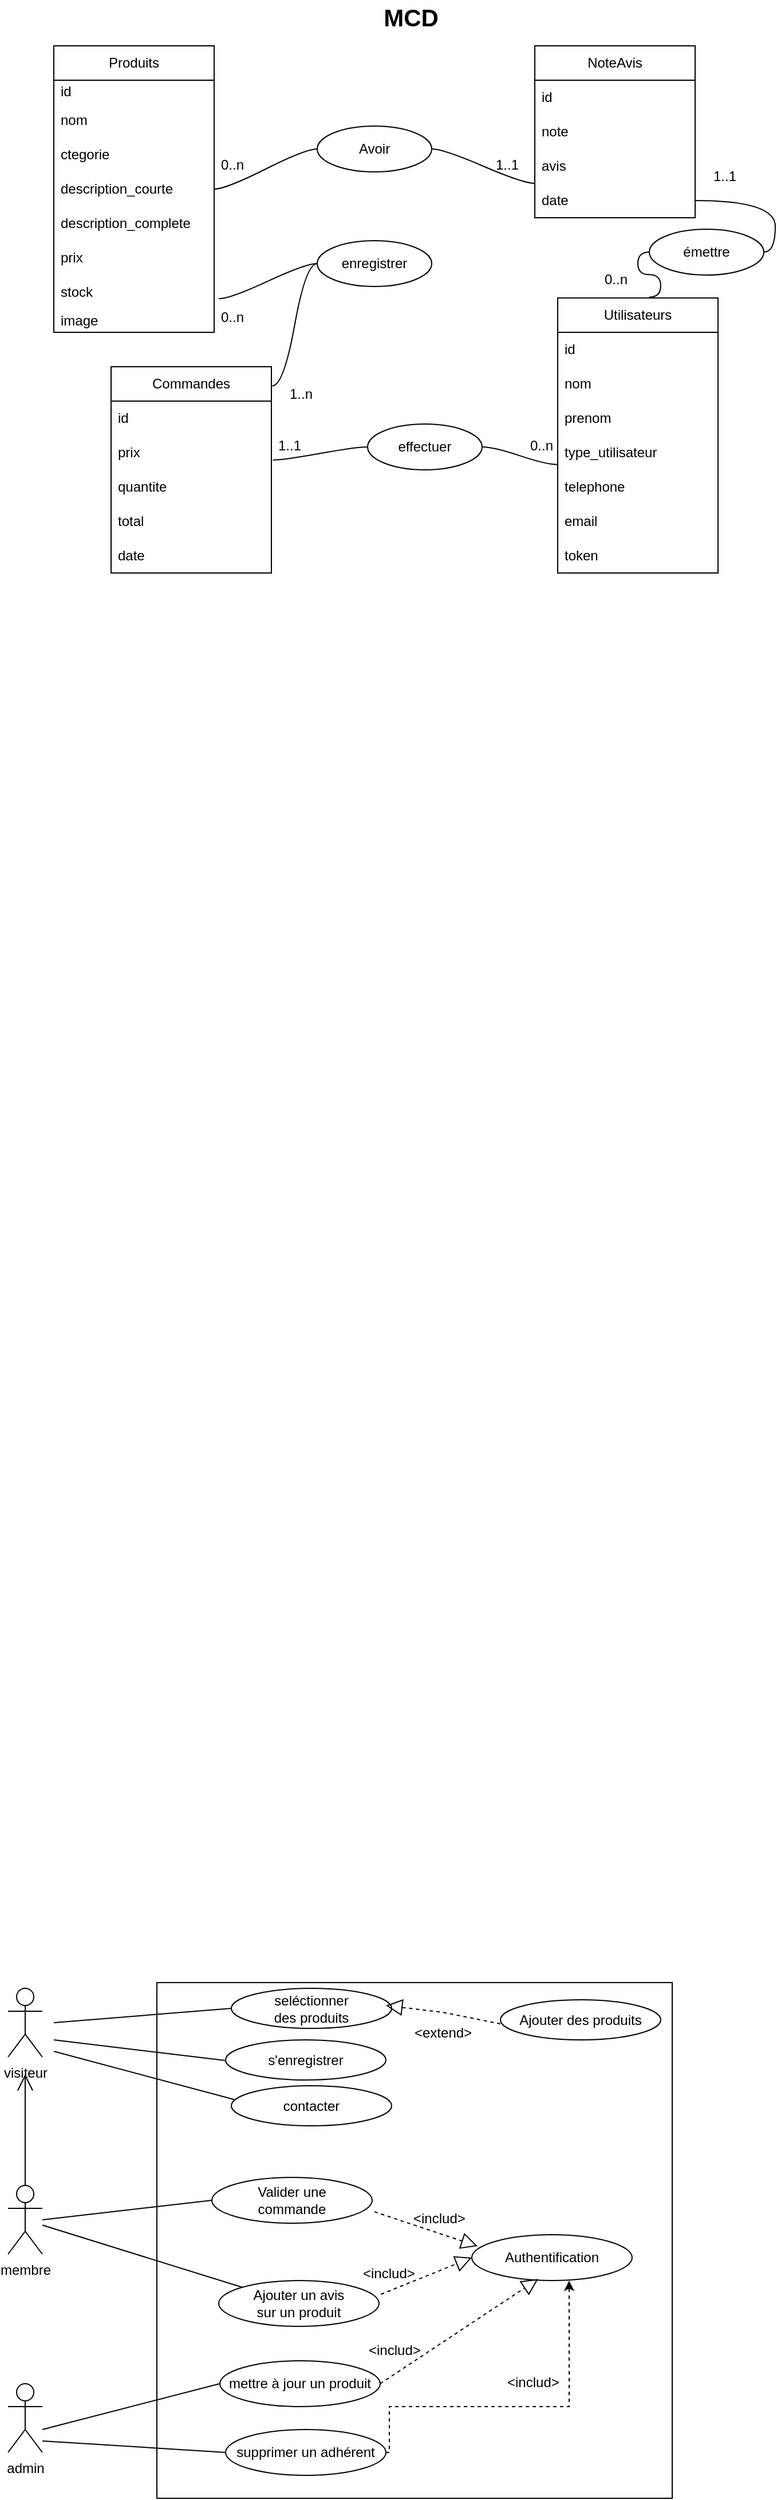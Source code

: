 <mxfile version="23.1.6" type="device">
  <diagram name="Page-1" id="rT7v-CfY6fRUVeZvGnfL">
    <mxGraphModel dx="1042" dy="1738" grid="1" gridSize="10" guides="1" tooltips="1" connect="1" arrows="1" fold="1" page="1" pageScale="1" pageWidth="827" pageHeight="1169" math="0" shadow="0">
      <root>
        <mxCell id="0" />
        <mxCell id="1" parent="0" />
        <mxCell id="Q1NeRL6iemB3Z1dB65Ai-72" value="" style="whiteSpace=wrap;html=1;aspect=fixed;" parent="1" vertex="1">
          <mxGeometry x="170" y="580" width="450" height="450" as="geometry" />
        </mxCell>
        <mxCell id="Q1NeRL6iemB3Z1dB65Ai-81" value="visiteur" style="shape=umlActor;verticalLabelPosition=bottom;verticalAlign=top;html=1;" parent="1" vertex="1">
          <mxGeometry x="40" y="585" width="30" height="60" as="geometry" />
        </mxCell>
        <mxCell id="Q1NeRL6iemB3Z1dB65Ai-83" value="membre&lt;br&gt;" style="shape=umlActor;verticalLabelPosition=bottom;verticalAlign=top;html=1;" parent="1" vertex="1">
          <mxGeometry x="40" y="757" width="30" height="60" as="geometry" />
        </mxCell>
        <mxCell id="Q1NeRL6iemB3Z1dB65Ai-86" value="seléctionner&lt;br&gt;des produits" style="ellipse;whiteSpace=wrap;html=1;" parent="1" vertex="1">
          <mxGeometry x="235" y="585" width="140" height="35" as="geometry" />
        </mxCell>
        <mxCell id="Q1NeRL6iemB3Z1dB65Ai-87" value="Valider une&lt;br&gt;commande" style="ellipse;whiteSpace=wrap;html=1;" parent="1" vertex="1">
          <mxGeometry x="218" y="750" width="140" height="40" as="geometry" />
        </mxCell>
        <mxCell id="Q1NeRL6iemB3Z1dB65Ai-89" value="" style="endArrow=none;html=1;rounded=0;entryX=0;entryY=0.5;entryDx=0;entryDy=0;" parent="1" target="Q1NeRL6iemB3Z1dB65Ai-86" edge="1">
          <mxGeometry relative="1" as="geometry">
            <mxPoint x="80" y="615" as="sourcePoint" />
            <mxPoint x="220" y="690" as="targetPoint" />
          </mxGeometry>
        </mxCell>
        <mxCell id="Q1NeRL6iemB3Z1dB65Ai-91" value="" style="endArrow=none;html=1;rounded=0;entryX=0;entryY=0.5;entryDx=0;entryDy=0;" parent="1" target="Q1NeRL6iemB3Z1dB65Ai-87" edge="1">
          <mxGeometry relative="1" as="geometry">
            <mxPoint x="70" y="787" as="sourcePoint" />
            <mxPoint x="235" y="729.5" as="targetPoint" />
          </mxGeometry>
        </mxCell>
        <mxCell id="Q1NeRL6iemB3Z1dB65Ai-92" value="admin" style="shape=umlActor;verticalLabelPosition=bottom;verticalAlign=top;html=1;" parent="1" vertex="1">
          <mxGeometry x="40" y="930" width="30" height="60" as="geometry" />
        </mxCell>
        <mxCell id="Q1NeRL6iemB3Z1dB65Ai-98" value="mettre à jour un produit&lt;br&gt;" style="ellipse;whiteSpace=wrap;html=1;" parent="1" vertex="1">
          <mxGeometry x="225" y="910" width="140" height="40" as="geometry" />
        </mxCell>
        <mxCell id="Q1NeRL6iemB3Z1dB65Ai-99" value="" style="endArrow=none;html=1;rounded=0;entryX=0;entryY=0.5;entryDx=0;entryDy=0;" parent="1" target="Q1NeRL6iemB3Z1dB65Ai-98" edge="1">
          <mxGeometry relative="1" as="geometry">
            <mxPoint x="70" y="970" as="sourcePoint" />
            <mxPoint x="230" y="850" as="targetPoint" />
          </mxGeometry>
        </mxCell>
        <mxCell id="Q1NeRL6iemB3Z1dB65Ai-132" style="edgeStyle=orthogonalEdgeStyle;rounded=0;orthogonalLoop=1;jettySize=auto;html=1;entryX=0.8;entryY=0.578;entryDx=0;entryDy=0;entryPerimeter=0;exitX=1;exitY=0.5;exitDx=0;exitDy=0;dashed=1;" parent="1" source="Q1NeRL6iemB3Z1dB65Ai-101" target="Q1NeRL6iemB3Z1dB65Ai-72" edge="1">
          <mxGeometry relative="1" as="geometry">
            <Array as="points">
              <mxPoint x="373" y="990" />
              <mxPoint x="373" y="950" />
              <mxPoint x="530" y="950" />
            </Array>
          </mxGeometry>
        </mxCell>
        <mxCell id="Q1NeRL6iemB3Z1dB65Ai-101" value="supprimer un adhérent" style="ellipse;whiteSpace=wrap;html=1;" parent="1" vertex="1">
          <mxGeometry x="230" y="970" width="140" height="40" as="geometry" />
        </mxCell>
        <mxCell id="Q1NeRL6iemB3Z1dB65Ai-102" value="" style="endArrow=none;html=1;rounded=0;exitX=1;exitY=0.833;exitDx=0;exitDy=0;exitPerimeter=0;entryX=0;entryY=0.5;entryDx=0;entryDy=0;" parent="1" source="Q1NeRL6iemB3Z1dB65Ai-92" target="Q1NeRL6iemB3Z1dB65Ai-101" edge="1">
          <mxGeometry relative="1" as="geometry">
            <mxPoint x="80" y="870" as="sourcePoint" />
            <mxPoint x="240" y="900" as="targetPoint" />
          </mxGeometry>
        </mxCell>
        <mxCell id="Q1NeRL6iemB3Z1dB65Ai-103" value="Authentification" style="ellipse;whiteSpace=wrap;html=1;" parent="1" vertex="1">
          <mxGeometry x="445" y="800" width="140" height="40" as="geometry" />
        </mxCell>
        <mxCell id="Q1NeRL6iemB3Z1dB65Ai-104" value="" style="endArrow=block;dashed=1;endFill=0;endSize=12;html=1;rounded=0;" parent="1" edge="1">
          <mxGeometry width="160" relative="1" as="geometry">
            <mxPoint x="360" y="780" as="sourcePoint" />
            <mxPoint x="450" y="810" as="targetPoint" />
          </mxGeometry>
        </mxCell>
        <mxCell id="Q1NeRL6iemB3Z1dB65Ai-105" value="&amp;lt;includ&amp;gt;" style="text;strokeColor=none;fillColor=none;spacingLeft=4;spacingRight=4;overflow=hidden;rotatable=0;points=[[0,0.5],[1,0.5]];portConstraint=eastwest;fontSize=12;whiteSpace=wrap;html=1;" parent="1" vertex="1">
          <mxGeometry x="388" y="772" width="56" height="30" as="geometry" />
        </mxCell>
        <mxCell id="Q1NeRL6iemB3Z1dB65Ai-106" value="" style="endArrow=block;dashed=1;endFill=0;endSize=12;html=1;rounded=0;entryX=0.414;entryY=0.967;entryDx=0;entryDy=0;entryPerimeter=0;exitX=1;exitY=0.5;exitDx=0;exitDy=0;" parent="1" source="Q1NeRL6iemB3Z1dB65Ai-98" target="Q1NeRL6iemB3Z1dB65Ai-103" edge="1">
          <mxGeometry width="160" relative="1" as="geometry">
            <mxPoint x="370" y="840" as="sourcePoint" />
            <mxPoint x="470" y="780" as="targetPoint" />
            <Array as="points" />
          </mxGeometry>
        </mxCell>
        <mxCell id="Q1NeRL6iemB3Z1dB65Ai-108" value="&amp;lt;includ&amp;gt;" style="text;strokeColor=none;fillColor=none;spacingLeft=4;spacingRight=4;overflow=hidden;rotatable=0;points=[[0,0.5],[1,0.5]];portConstraint=eastwest;fontSize=12;whiteSpace=wrap;html=1;" parent="1" vertex="1">
          <mxGeometry x="349" y="887" width="56" height="30" as="geometry" />
        </mxCell>
        <mxCell id="Q1NeRL6iemB3Z1dB65Ai-109" value="&amp;lt;includ&amp;gt;" style="text;strokeColor=none;fillColor=none;spacingLeft=4;spacingRight=4;overflow=hidden;rotatable=0;points=[[0,0.5],[1,0.5]];portConstraint=eastwest;fontSize=12;whiteSpace=wrap;html=1;" parent="1" vertex="1">
          <mxGeometry x="470" y="915" width="56" height="30" as="geometry" />
        </mxCell>
        <mxCell id="Q1NeRL6iemB3Z1dB65Ai-111" value="s&#39;enregistrer" style="ellipse;whiteSpace=wrap;html=1;" parent="1" vertex="1">
          <mxGeometry x="230" y="630" width="140" height="35" as="geometry" />
        </mxCell>
        <mxCell id="Q1NeRL6iemB3Z1dB65Ai-112" value="contacter" style="ellipse;whiteSpace=wrap;html=1;" parent="1" vertex="1">
          <mxGeometry x="235" y="670" width="140" height="35" as="geometry" />
        </mxCell>
        <mxCell id="Q1NeRL6iemB3Z1dB65Ai-113" value="" style="endArrow=none;html=1;rounded=0;" parent="1" edge="1">
          <mxGeometry relative="1" as="geometry">
            <mxPoint x="80" y="630" as="sourcePoint" />
            <mxPoint x="230" y="648" as="targetPoint" />
          </mxGeometry>
        </mxCell>
        <mxCell id="Q1NeRL6iemB3Z1dB65Ai-114" value="" style="endArrow=none;html=1;rounded=0;entryX=0.017;entryY=0.343;entryDx=0;entryDy=0;entryPerimeter=0;" parent="1" target="Q1NeRL6iemB3Z1dB65Ai-112" edge="1">
          <mxGeometry relative="1" as="geometry">
            <mxPoint x="80" y="640" as="sourcePoint" />
            <mxPoint x="255" y="623" as="targetPoint" />
          </mxGeometry>
        </mxCell>
        <mxCell id="Q1NeRL6iemB3Z1dB65Ai-115" value="" style="endArrow=open;endFill=1;endSize=12;html=1;rounded=0;exitX=0.5;exitY=0;exitDx=0;exitDy=0;exitPerimeter=0;" parent="1" source="Q1NeRL6iemB3Z1dB65Ai-83" edge="1">
          <mxGeometry width="160" relative="1" as="geometry">
            <mxPoint x="54" y="720" as="sourcePoint" />
            <mxPoint x="55" y="660" as="targetPoint" />
          </mxGeometry>
        </mxCell>
        <mxCell id="Q1NeRL6iemB3Z1dB65Ai-118" value="Ajouter un avis&lt;br&gt;sur un produit" style="ellipse;whiteSpace=wrap;html=1;" parent="1" vertex="1">
          <mxGeometry x="224" y="840" width="140" height="40" as="geometry" />
        </mxCell>
        <mxCell id="Q1NeRL6iemB3Z1dB65Ai-119" value="" style="endArrow=none;html=1;rounded=0;entryX=0;entryY=0;entryDx=0;entryDy=0;" parent="1" source="Q1NeRL6iemB3Z1dB65Ai-83" target="Q1NeRL6iemB3Z1dB65Ai-118" edge="1">
          <mxGeometry relative="1" as="geometry">
            <mxPoint x="81" y="789" as="sourcePoint" />
            <mxPoint x="228" y="750" as="targetPoint" />
          </mxGeometry>
        </mxCell>
        <mxCell id="Q1NeRL6iemB3Z1dB65Ai-120" value="&amp;lt;includ&amp;gt;" style="text;strokeColor=none;fillColor=none;spacingLeft=4;spacingRight=4;overflow=hidden;rotatable=0;points=[[0,0.5],[1,0.5]];portConstraint=eastwest;fontSize=12;whiteSpace=wrap;html=1;" parent="1" vertex="1">
          <mxGeometry x="344" y="820" width="56" height="30" as="geometry" />
        </mxCell>
        <mxCell id="Q1NeRL6iemB3Z1dB65Ai-121" value="" style="endArrow=block;dashed=1;endFill=0;endSize=12;html=1;rounded=0;exitX=1.012;exitY=0.3;exitDx=0;exitDy=0;exitPerimeter=0;entryX=0;entryY=0.5;entryDx=0;entryDy=0;" parent="1" source="Q1NeRL6iemB3Z1dB65Ai-118" target="Q1NeRL6iemB3Z1dB65Ai-103" edge="1">
          <mxGeometry width="160" relative="1" as="geometry">
            <mxPoint x="300" y="870" as="sourcePoint" />
            <mxPoint x="400" y="780" as="targetPoint" />
            <Array as="points" />
          </mxGeometry>
        </mxCell>
        <mxCell id="Q1NeRL6iemB3Z1dB65Ai-124" value="Ajouter des produits" style="ellipse;whiteSpace=wrap;html=1;" parent="1" vertex="1">
          <mxGeometry x="470" y="595" width="140" height="35" as="geometry" />
        </mxCell>
        <mxCell id="Q1NeRL6iemB3Z1dB65Ai-125" value="&amp;lt;extend&amp;gt;" style="text;strokeColor=none;fillColor=none;spacingLeft=4;spacingRight=4;overflow=hidden;rotatable=0;points=[[0,0.5],[1,0.5]];portConstraint=eastwest;fontSize=12;whiteSpace=wrap;html=1;" parent="1" vertex="1">
          <mxGeometry x="389" y="610" width="61" height="30" as="geometry" />
        </mxCell>
        <mxCell id="Q1NeRL6iemB3Z1dB65Ai-130" value="" style="endArrow=block;dashed=1;endFill=0;endSize=12;html=1;rounded=0;" parent="1" edge="1">
          <mxGeometry width="160" relative="1" as="geometry">
            <mxPoint x="470" y="616" as="sourcePoint" />
            <mxPoint x="370" y="600" as="targetPoint" />
            <Array as="points">
              <mxPoint x="420" y="606" />
            </Array>
          </mxGeometry>
        </mxCell>
        <mxCell id="LPIL-vZghZbP_RCuR63S-381" value="Produits" style="swimlane;fontStyle=0;childLayout=stackLayout;horizontal=1;startSize=30;horizontalStack=0;resizeParent=1;resizeParentMax=0;resizeLast=0;collapsible=1;marginBottom=0;whiteSpace=wrap;html=1;" vertex="1" parent="1">
          <mxGeometry x="80" y="-1110" width="140" height="250" as="geometry" />
        </mxCell>
        <mxCell id="LPIL-vZghZbP_RCuR63S-382" value="id" style="text;strokeColor=none;fillColor=none;align=left;verticalAlign=middle;spacingLeft=4;spacingRight=4;overflow=hidden;points=[[0,0.5],[1,0.5]];portConstraint=eastwest;rotatable=0;whiteSpace=wrap;html=1;" vertex="1" parent="LPIL-vZghZbP_RCuR63S-381">
          <mxGeometry y="30" width="140" height="20" as="geometry" />
        </mxCell>
        <mxCell id="LPIL-vZghZbP_RCuR63S-383" value="nom" style="text;strokeColor=none;fillColor=none;align=left;verticalAlign=middle;spacingLeft=4;spacingRight=4;overflow=hidden;points=[[0,0.5],[1,0.5]];portConstraint=eastwest;rotatable=0;whiteSpace=wrap;html=1;" vertex="1" parent="LPIL-vZghZbP_RCuR63S-381">
          <mxGeometry y="50" width="140" height="30" as="geometry" />
        </mxCell>
        <mxCell id="LPIL-vZghZbP_RCuR63S-384" value="ctegorie" style="text;strokeColor=none;fillColor=none;align=left;verticalAlign=middle;spacingLeft=4;spacingRight=4;overflow=hidden;points=[[0,0.5],[1,0.5]];portConstraint=eastwest;rotatable=0;whiteSpace=wrap;html=1;" vertex="1" parent="LPIL-vZghZbP_RCuR63S-381">
          <mxGeometry y="80" width="140" height="30" as="geometry" />
        </mxCell>
        <mxCell id="LPIL-vZghZbP_RCuR63S-385" value="description_courte&lt;br&gt;" style="text;strokeColor=none;fillColor=none;align=left;verticalAlign=middle;spacingLeft=4;spacingRight=4;overflow=hidden;points=[[0,0.5],[1,0.5]];portConstraint=eastwest;rotatable=0;whiteSpace=wrap;html=1;" vertex="1" parent="LPIL-vZghZbP_RCuR63S-381">
          <mxGeometry y="110" width="140" height="30" as="geometry" />
        </mxCell>
        <mxCell id="LPIL-vZghZbP_RCuR63S-386" value="description_complete" style="text;strokeColor=none;fillColor=none;align=left;verticalAlign=middle;spacingLeft=4;spacingRight=4;overflow=hidden;points=[[0,0.5],[1,0.5]];portConstraint=eastwest;rotatable=0;whiteSpace=wrap;html=1;" vertex="1" parent="LPIL-vZghZbP_RCuR63S-381">
          <mxGeometry y="140" width="140" height="30" as="geometry" />
        </mxCell>
        <mxCell id="LPIL-vZghZbP_RCuR63S-387" value="prix" style="text;strokeColor=none;fillColor=none;align=left;verticalAlign=middle;spacingLeft=4;spacingRight=4;overflow=hidden;points=[[0,0.5],[1,0.5]];portConstraint=eastwest;rotatable=0;whiteSpace=wrap;html=1;" vertex="1" parent="LPIL-vZghZbP_RCuR63S-381">
          <mxGeometry y="170" width="140" height="30" as="geometry" />
        </mxCell>
        <mxCell id="LPIL-vZghZbP_RCuR63S-388" value="stock" style="text;strokeColor=none;fillColor=none;align=left;verticalAlign=middle;spacingLeft=4;spacingRight=4;overflow=hidden;points=[[0,0.5],[1,0.5]];portConstraint=eastwest;rotatable=0;whiteSpace=wrap;html=1;" vertex="1" parent="LPIL-vZghZbP_RCuR63S-381">
          <mxGeometry y="200" width="140" height="30" as="geometry" />
        </mxCell>
        <mxCell id="LPIL-vZghZbP_RCuR63S-389" value="image" style="text;strokeColor=none;fillColor=none;align=left;verticalAlign=middle;spacingLeft=4;spacingRight=4;overflow=hidden;points=[[0,0.5],[1,0.5]];portConstraint=eastwest;rotatable=0;whiteSpace=wrap;html=1;" vertex="1" parent="LPIL-vZghZbP_RCuR63S-381">
          <mxGeometry y="230" width="140" height="20" as="geometry" />
        </mxCell>
        <mxCell id="LPIL-vZghZbP_RCuR63S-390" value="Utilisateurs" style="swimlane;fontStyle=0;childLayout=stackLayout;horizontal=1;startSize=30;horizontalStack=0;resizeParent=1;resizeParentMax=0;resizeLast=0;collapsible=1;marginBottom=0;whiteSpace=wrap;html=1;" vertex="1" parent="1">
          <mxGeometry x="520" y="-890" width="140" height="240" as="geometry" />
        </mxCell>
        <mxCell id="LPIL-vZghZbP_RCuR63S-391" value="id" style="text;strokeColor=none;fillColor=none;align=left;verticalAlign=middle;spacingLeft=4;spacingRight=4;overflow=hidden;points=[[0,0.5],[1,0.5]];portConstraint=eastwest;rotatable=0;whiteSpace=wrap;html=1;" vertex="1" parent="LPIL-vZghZbP_RCuR63S-390">
          <mxGeometry y="30" width="140" height="30" as="geometry" />
        </mxCell>
        <mxCell id="LPIL-vZghZbP_RCuR63S-392" value="nom" style="text;strokeColor=none;fillColor=none;align=left;verticalAlign=middle;spacingLeft=4;spacingRight=4;overflow=hidden;points=[[0,0.5],[1,0.5]];portConstraint=eastwest;rotatable=0;whiteSpace=wrap;html=1;" vertex="1" parent="LPIL-vZghZbP_RCuR63S-390">
          <mxGeometry y="60" width="140" height="30" as="geometry" />
        </mxCell>
        <mxCell id="LPIL-vZghZbP_RCuR63S-393" value="prenom" style="text;strokeColor=none;fillColor=none;align=left;verticalAlign=middle;spacingLeft=4;spacingRight=4;overflow=hidden;points=[[0,0.5],[1,0.5]];portConstraint=eastwest;rotatable=0;whiteSpace=wrap;html=1;" vertex="1" parent="LPIL-vZghZbP_RCuR63S-390">
          <mxGeometry y="90" width="140" height="30" as="geometry" />
        </mxCell>
        <mxCell id="LPIL-vZghZbP_RCuR63S-394" value="type_utilisateur" style="text;strokeColor=none;fillColor=none;align=left;verticalAlign=middle;spacingLeft=4;spacingRight=4;overflow=hidden;points=[[0,0.5],[1,0.5]];portConstraint=eastwest;rotatable=0;whiteSpace=wrap;html=1;" vertex="1" parent="LPIL-vZghZbP_RCuR63S-390">
          <mxGeometry y="120" width="140" height="30" as="geometry" />
        </mxCell>
        <mxCell id="LPIL-vZghZbP_RCuR63S-395" value="telephone" style="text;strokeColor=none;fillColor=none;align=left;verticalAlign=middle;spacingLeft=4;spacingRight=4;overflow=hidden;points=[[0,0.5],[1,0.5]];portConstraint=eastwest;rotatable=0;whiteSpace=wrap;html=1;" vertex="1" parent="LPIL-vZghZbP_RCuR63S-390">
          <mxGeometry y="150" width="140" height="30" as="geometry" />
        </mxCell>
        <mxCell id="LPIL-vZghZbP_RCuR63S-396" value="email" style="text;strokeColor=none;fillColor=none;align=left;verticalAlign=middle;spacingLeft=4;spacingRight=4;overflow=hidden;points=[[0,0.5],[1,0.5]];portConstraint=eastwest;rotatable=0;whiteSpace=wrap;html=1;" vertex="1" parent="LPIL-vZghZbP_RCuR63S-390">
          <mxGeometry y="180" width="140" height="30" as="geometry" />
        </mxCell>
        <mxCell id="LPIL-vZghZbP_RCuR63S-397" value="token" style="text;strokeColor=none;fillColor=none;align=left;verticalAlign=middle;spacingLeft=4;spacingRight=4;overflow=hidden;points=[[0,0.5],[1,0.5]];portConstraint=eastwest;rotatable=0;whiteSpace=wrap;html=1;" vertex="1" parent="LPIL-vZghZbP_RCuR63S-390">
          <mxGeometry y="210" width="140" height="30" as="geometry" />
        </mxCell>
        <mxCell id="LPIL-vZghZbP_RCuR63S-398" value="NoteAvis" style="swimlane;fontStyle=0;childLayout=stackLayout;horizontal=1;startSize=30;horizontalStack=0;resizeParent=1;resizeParentMax=0;resizeLast=0;collapsible=1;marginBottom=0;whiteSpace=wrap;html=1;" vertex="1" parent="1">
          <mxGeometry x="500" y="-1110" width="140" height="150" as="geometry" />
        </mxCell>
        <mxCell id="LPIL-vZghZbP_RCuR63S-399" value="id" style="text;strokeColor=none;fillColor=none;align=left;verticalAlign=middle;spacingLeft=4;spacingRight=4;overflow=hidden;points=[[0,0.5],[1,0.5]];portConstraint=eastwest;rotatable=0;whiteSpace=wrap;html=1;" vertex="1" parent="LPIL-vZghZbP_RCuR63S-398">
          <mxGeometry y="30" width="140" height="30" as="geometry" />
        </mxCell>
        <mxCell id="LPIL-vZghZbP_RCuR63S-400" value="note" style="text;strokeColor=none;fillColor=none;align=left;verticalAlign=middle;spacingLeft=4;spacingRight=4;overflow=hidden;points=[[0,0.5],[1,0.5]];portConstraint=eastwest;rotatable=0;whiteSpace=wrap;html=1;" vertex="1" parent="LPIL-vZghZbP_RCuR63S-398">
          <mxGeometry y="60" width="140" height="30" as="geometry" />
        </mxCell>
        <mxCell id="LPIL-vZghZbP_RCuR63S-401" value="avis" style="text;strokeColor=none;fillColor=none;align=left;verticalAlign=middle;spacingLeft=4;spacingRight=4;overflow=hidden;points=[[0,0.5],[1,0.5]];portConstraint=eastwest;rotatable=0;whiteSpace=wrap;html=1;" vertex="1" parent="LPIL-vZghZbP_RCuR63S-398">
          <mxGeometry y="90" width="140" height="30" as="geometry" />
        </mxCell>
        <mxCell id="LPIL-vZghZbP_RCuR63S-402" value="date" style="text;strokeColor=none;fillColor=none;align=left;verticalAlign=middle;spacingLeft=4;spacingRight=4;overflow=hidden;points=[[0,0.5],[1,0.5]];portConstraint=eastwest;rotatable=0;whiteSpace=wrap;html=1;" vertex="1" parent="LPIL-vZghZbP_RCuR63S-398">
          <mxGeometry y="120" width="140" height="30" as="geometry" />
        </mxCell>
        <mxCell id="LPIL-vZghZbP_RCuR63S-403" value="Commandes" style="swimlane;fontStyle=0;childLayout=stackLayout;horizontal=1;startSize=30;horizontalStack=0;resizeParent=1;resizeParentMax=0;resizeLast=0;collapsible=1;marginBottom=0;whiteSpace=wrap;html=1;" vertex="1" parent="1">
          <mxGeometry x="130" y="-830" width="140" height="180" as="geometry" />
        </mxCell>
        <mxCell id="LPIL-vZghZbP_RCuR63S-404" value="id" style="text;strokeColor=none;fillColor=none;align=left;verticalAlign=middle;spacingLeft=4;spacingRight=4;overflow=hidden;points=[[0,0.5],[1,0.5]];portConstraint=eastwest;rotatable=0;whiteSpace=wrap;html=1;" vertex="1" parent="LPIL-vZghZbP_RCuR63S-403">
          <mxGeometry y="30" width="140" height="30" as="geometry" />
        </mxCell>
        <mxCell id="LPIL-vZghZbP_RCuR63S-405" value="prix" style="text;strokeColor=none;fillColor=none;align=left;verticalAlign=middle;spacingLeft=4;spacingRight=4;overflow=hidden;points=[[0,0.5],[1,0.5]];portConstraint=eastwest;rotatable=0;whiteSpace=wrap;html=1;" vertex="1" parent="LPIL-vZghZbP_RCuR63S-403">
          <mxGeometry y="60" width="140" height="30" as="geometry" />
        </mxCell>
        <mxCell id="LPIL-vZghZbP_RCuR63S-406" value="quantite" style="text;strokeColor=none;fillColor=none;align=left;verticalAlign=middle;spacingLeft=4;spacingRight=4;overflow=hidden;points=[[0,0.5],[1,0.5]];portConstraint=eastwest;rotatable=0;whiteSpace=wrap;html=1;" vertex="1" parent="LPIL-vZghZbP_RCuR63S-403">
          <mxGeometry y="90" width="140" height="30" as="geometry" />
        </mxCell>
        <mxCell id="LPIL-vZghZbP_RCuR63S-407" value="total" style="text;strokeColor=none;fillColor=none;align=left;verticalAlign=middle;spacingLeft=4;spacingRight=4;overflow=hidden;points=[[0,0.5],[1,0.5]];portConstraint=eastwest;rotatable=0;whiteSpace=wrap;html=1;" vertex="1" parent="LPIL-vZghZbP_RCuR63S-403">
          <mxGeometry y="120" width="140" height="30" as="geometry" />
        </mxCell>
        <mxCell id="LPIL-vZghZbP_RCuR63S-408" value="date" style="text;strokeColor=none;fillColor=none;align=left;verticalAlign=middle;spacingLeft=4;spacingRight=4;overflow=hidden;points=[[0,0.5],[1,0.5]];portConstraint=eastwest;rotatable=0;whiteSpace=wrap;html=1;" vertex="1" parent="LPIL-vZghZbP_RCuR63S-403">
          <mxGeometry y="150" width="140" height="30" as="geometry" />
        </mxCell>
        <mxCell id="LPIL-vZghZbP_RCuR63S-409" value="" style="edgeStyle=entityRelationEdgeStyle;rounded=0;orthogonalLoop=1;jettySize=auto;html=1;startArrow=none;endArrow=none;segment=10;curved=1;sourcePerimeterSpacing=0;targetPerimeterSpacing=0;entryX=0.571;entryY=-0.003;entryDx=0;entryDy=0;entryPerimeter=0;" edge="1" parent="1" source="LPIL-vZghZbP_RCuR63S-411" target="LPIL-vZghZbP_RCuR63S-390">
          <mxGeometry relative="1" as="geometry" />
        </mxCell>
        <mxCell id="LPIL-vZghZbP_RCuR63S-410" value="" style="edgeStyle=entityRelationEdgeStyle;rounded=0;orthogonalLoop=1;jettySize=auto;html=1;startArrow=none;endArrow=none;segment=10;curved=1;sourcePerimeterSpacing=0;targetPerimeterSpacing=0;" edge="1" parent="1" source="LPIL-vZghZbP_RCuR63S-411" target="LPIL-vZghZbP_RCuR63S-402">
          <mxGeometry relative="1" as="geometry" />
        </mxCell>
        <mxCell id="LPIL-vZghZbP_RCuR63S-411" value="émettre" style="ellipse;whiteSpace=wrap;html=1;align=center;newEdgeStyle={&quot;edgeStyle&quot;:&quot;entityRelationEdgeStyle&quot;,&quot;startArrow&quot;:&quot;none&quot;,&quot;endArrow&quot;:&quot;none&quot;,&quot;segment&quot;:10,&quot;curved&quot;:1,&quot;sourcePerimeterSpacing&quot;:0,&quot;targetPerimeterSpacing&quot;:0};treeFolding=1;treeMoving=1;" vertex="1" parent="1">
          <mxGeometry x="600" y="-950" width="100" height="40" as="geometry" />
        </mxCell>
        <mxCell id="LPIL-vZghZbP_RCuR63S-412" value="1..1" style="text;strokeColor=none;fillColor=none;spacingLeft=4;spacingRight=4;overflow=hidden;rotatable=0;points=[[0,0.5],[1,0.5]];portConstraint=eastwest;fontSize=12;whiteSpace=wrap;html=1;" vertex="1" parent="1">
          <mxGeometry x="650" y="-1010" width="30" height="30" as="geometry" />
        </mxCell>
        <mxCell id="LPIL-vZghZbP_RCuR63S-413" value="0..n" style="text;strokeColor=none;fillColor=none;spacingLeft=4;spacingRight=4;overflow=hidden;rotatable=0;points=[[0,0.5],[1,0.5]];portConstraint=eastwest;fontSize=12;whiteSpace=wrap;html=1;" vertex="1" parent="1">
          <mxGeometry x="555" y="-920" width="30" height="30" as="geometry" />
        </mxCell>
        <mxCell id="LPIL-vZghZbP_RCuR63S-414" value="" style="edgeStyle=entityRelationEdgeStyle;rounded=0;orthogonalLoop=1;jettySize=auto;html=1;startArrow=none;endArrow=none;segment=10;curved=1;sourcePerimeterSpacing=0;targetPerimeterSpacing=0;entryX=1.333;entryY=1;entryDx=0;entryDy=0;entryPerimeter=0;" edge="1" parent="1" source="LPIL-vZghZbP_RCuR63S-416" target="LPIL-vZghZbP_RCuR63S-417">
          <mxGeometry relative="1" as="geometry" />
        </mxCell>
        <mxCell id="LPIL-vZghZbP_RCuR63S-415" value="" style="edgeStyle=entityRelationEdgeStyle;rounded=0;orthogonalLoop=1;jettySize=auto;html=1;startArrow=none;endArrow=none;segment=10;curved=1;sourcePerimeterSpacing=0;targetPerimeterSpacing=0;" edge="1" parent="1" source="LPIL-vZghZbP_RCuR63S-416" target="LPIL-vZghZbP_RCuR63S-385">
          <mxGeometry relative="1" as="geometry" />
        </mxCell>
        <mxCell id="LPIL-vZghZbP_RCuR63S-416" value="Avoir" style="ellipse;whiteSpace=wrap;html=1;align=center;newEdgeStyle={&quot;edgeStyle&quot;:&quot;entityRelationEdgeStyle&quot;,&quot;startArrow&quot;:&quot;none&quot;,&quot;endArrow&quot;:&quot;none&quot;,&quot;segment&quot;:10,&quot;curved&quot;:1,&quot;sourcePerimeterSpacing&quot;:0,&quot;targetPerimeterSpacing&quot;:0};treeFolding=1;treeMoving=1;" vertex="1" parent="1">
          <mxGeometry x="310" y="-1040" width="100" height="40" as="geometry" />
        </mxCell>
        <mxCell id="LPIL-vZghZbP_RCuR63S-417" value="1..1" style="text;strokeColor=none;fillColor=none;spacingLeft=4;spacingRight=4;overflow=hidden;rotatable=0;points=[[0,0.5],[1,0.5]];portConstraint=eastwest;fontSize=12;whiteSpace=wrap;html=1;" vertex="1" parent="1">
          <mxGeometry x="460" y="-1020" width="30" height="30" as="geometry" />
        </mxCell>
        <mxCell id="LPIL-vZghZbP_RCuR63S-418" value="0..n" style="text;strokeColor=none;fillColor=none;spacingLeft=4;spacingRight=4;overflow=hidden;rotatable=0;points=[[0,0.5],[1,0.5]];portConstraint=eastwest;fontSize=12;whiteSpace=wrap;html=1;" vertex="1" parent="1">
          <mxGeometry x="220" y="-1020" width="30" height="30" as="geometry" />
        </mxCell>
        <mxCell id="LPIL-vZghZbP_RCuR63S-419" value="" style="edgeStyle=entityRelationEdgeStyle;rounded=0;orthogonalLoop=1;jettySize=auto;html=1;startArrow=none;endArrow=none;segment=10;curved=1;sourcePerimeterSpacing=0;targetPerimeterSpacing=0;entryX=1;entryY=1.011;entryDx=0;entryDy=0;entryPerimeter=0;" edge="1" parent="1" source="LPIL-vZghZbP_RCuR63S-421" target="LPIL-vZghZbP_RCuR63S-422">
          <mxGeometry relative="1" as="geometry" />
        </mxCell>
        <mxCell id="LPIL-vZghZbP_RCuR63S-420" value="" style="edgeStyle=entityRelationEdgeStyle;rounded=0;orthogonalLoop=1;jettySize=auto;html=1;startArrow=none;endArrow=none;segment=10;curved=1;sourcePerimeterSpacing=0;targetPerimeterSpacing=0;entryX=0.044;entryY=0.878;entryDx=0;entryDy=0;entryPerimeter=0;" edge="1" parent="1" source="LPIL-vZghZbP_RCuR63S-421" target="LPIL-vZghZbP_RCuR63S-423">
          <mxGeometry relative="1" as="geometry" />
        </mxCell>
        <mxCell id="LPIL-vZghZbP_RCuR63S-421" value="effectuer" style="ellipse;whiteSpace=wrap;html=1;align=center;newEdgeStyle={&quot;edgeStyle&quot;:&quot;entityRelationEdgeStyle&quot;,&quot;startArrow&quot;:&quot;none&quot;,&quot;endArrow&quot;:&quot;none&quot;,&quot;segment&quot;:10,&quot;curved&quot;:1,&quot;sourcePerimeterSpacing&quot;:0,&quot;targetPerimeterSpacing&quot;:0};treeFolding=1;treeMoving=1;" vertex="1" parent="1">
          <mxGeometry x="354" y="-780" width="100" height="40" as="geometry" />
        </mxCell>
        <mxCell id="LPIL-vZghZbP_RCuR63S-422" value="0..n" style="text;strokeColor=none;fillColor=none;spacingLeft=4;spacingRight=4;overflow=hidden;rotatable=0;points=[[0,0.5],[1,0.5]];portConstraint=eastwest;fontSize=12;whiteSpace=wrap;html=1;" vertex="1" parent="1">
          <mxGeometry x="490" y="-775" width="30" height="30" as="geometry" />
        </mxCell>
        <mxCell id="LPIL-vZghZbP_RCuR63S-423" value="1..1" style="text;strokeColor=none;fillColor=none;spacingLeft=4;spacingRight=4;overflow=hidden;rotatable=0;points=[[0,0.5],[1,0.5]];portConstraint=eastwest;fontSize=12;whiteSpace=wrap;html=1;" vertex="1" parent="1">
          <mxGeometry x="270" y="-775" width="30" height="30" as="geometry" />
        </mxCell>
        <mxCell id="LPIL-vZghZbP_RCuR63S-424" style="edgeStyle=entityRelationEdgeStyle;rounded=0;orthogonalLoop=1;jettySize=auto;html=1;startArrow=none;endArrow=none;segment=10;curved=1;sourcePerimeterSpacing=0;targetPerimeterSpacing=0;entryX=1.005;entryY=0.093;entryDx=0;entryDy=0;entryPerimeter=0;" edge="1" parent="1" source="LPIL-vZghZbP_RCuR63S-426" target="LPIL-vZghZbP_RCuR63S-403">
          <mxGeometry relative="1" as="geometry" />
        </mxCell>
        <mxCell id="LPIL-vZghZbP_RCuR63S-425" style="edgeStyle=entityRelationEdgeStyle;rounded=0;orthogonalLoop=1;jettySize=auto;html=1;startArrow=none;endArrow=none;segment=10;curved=1;sourcePerimeterSpacing=0;targetPerimeterSpacing=0;entryX=0.133;entryY=-0.078;entryDx=0;entryDy=0;entryPerimeter=0;" edge="1" parent="1" source="LPIL-vZghZbP_RCuR63S-426" target="LPIL-vZghZbP_RCuR63S-427">
          <mxGeometry relative="1" as="geometry" />
        </mxCell>
        <mxCell id="LPIL-vZghZbP_RCuR63S-426" value="enregistrer" style="ellipse;whiteSpace=wrap;html=1;align=center;newEdgeStyle={&quot;edgeStyle&quot;:&quot;entityRelationEdgeStyle&quot;,&quot;startArrow&quot;:&quot;none&quot;,&quot;endArrow&quot;:&quot;none&quot;,&quot;segment&quot;:10,&quot;curved&quot;:1,&quot;sourcePerimeterSpacing&quot;:0,&quot;targetPerimeterSpacing&quot;:0};treeFolding=1;treeMoving=1;" vertex="1" parent="1">
          <mxGeometry x="310" y="-940" width="100" height="40" as="geometry" />
        </mxCell>
        <mxCell id="LPIL-vZghZbP_RCuR63S-427" value="0..n" style="text;strokeColor=none;fillColor=none;spacingLeft=4;spacingRight=4;overflow=hidden;rotatable=0;points=[[0,0.5],[1,0.5]];portConstraint=eastwest;fontSize=12;whiteSpace=wrap;html=1;" vertex="1" parent="1">
          <mxGeometry x="220" y="-887" width="30" height="30" as="geometry" />
        </mxCell>
        <mxCell id="LPIL-vZghZbP_RCuR63S-428" value="1..n" style="text;strokeColor=none;fillColor=none;spacingLeft=4;spacingRight=4;overflow=hidden;rotatable=0;points=[[0,0.5],[1,0.5]];portConstraint=eastwest;fontSize=12;whiteSpace=wrap;html=1;" vertex="1" parent="1">
          <mxGeometry x="280" y="-820" width="30" height="30" as="geometry" />
        </mxCell>
        <mxCell id="LPIL-vZghZbP_RCuR63S-429" value="MCD" style="text;strokeColor=none;align=center;fillColor=none;html=1;verticalAlign=middle;whiteSpace=wrap;rounded=0;fontStyle=1;fontSize=21;" vertex="1" parent="1">
          <mxGeometry x="344" y="-1150" width="96" height="30" as="geometry" />
        </mxCell>
      </root>
    </mxGraphModel>
  </diagram>
</mxfile>
